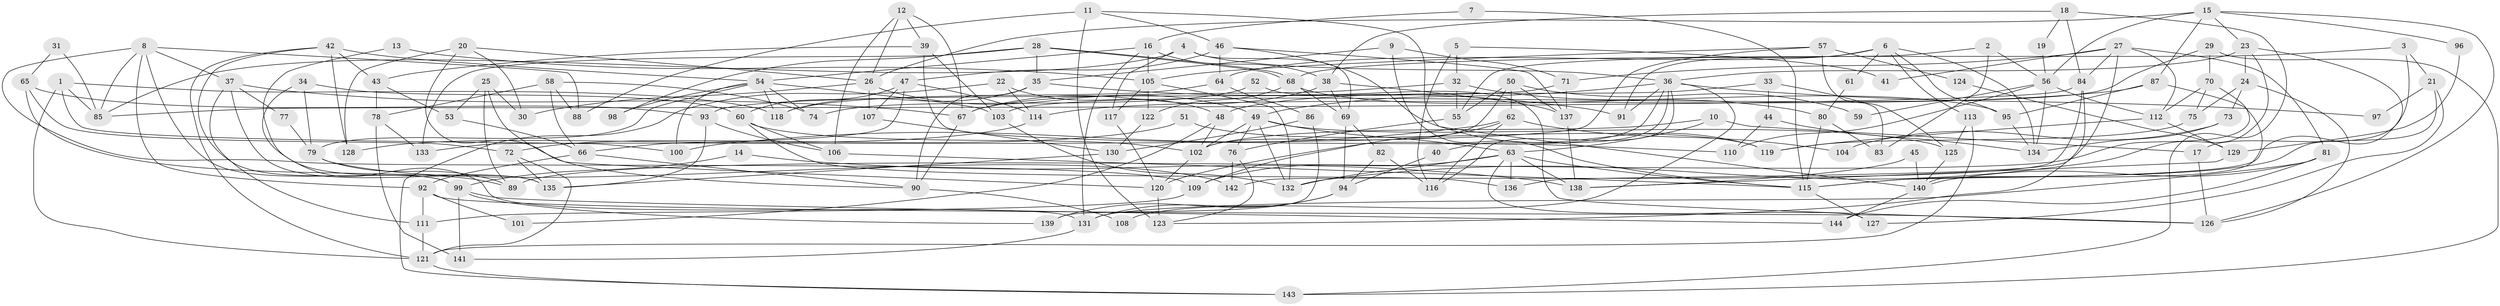 // Generated by graph-tools (version 1.1) at 2025/14/03/09/25 04:14:52]
// undirected, 144 vertices, 288 edges
graph export_dot {
graph [start="1"]
  node [color=gray90,style=filled];
  1;
  2;
  3;
  4;
  5;
  6;
  7;
  8;
  9;
  10;
  11;
  12;
  13;
  14;
  15;
  16;
  17;
  18;
  19;
  20;
  21;
  22;
  23;
  24;
  25;
  26;
  27;
  28;
  29;
  30;
  31;
  32;
  33;
  34;
  35;
  36;
  37;
  38;
  39;
  40;
  41;
  42;
  43;
  44;
  45;
  46;
  47;
  48;
  49;
  50;
  51;
  52;
  53;
  54;
  55;
  56;
  57;
  58;
  59;
  60;
  61;
  62;
  63;
  64;
  65;
  66;
  67;
  68;
  69;
  70;
  71;
  72;
  73;
  74;
  75;
  76;
  77;
  78;
  79;
  80;
  81;
  82;
  83;
  84;
  85;
  86;
  87;
  88;
  89;
  90;
  91;
  92;
  93;
  94;
  95;
  96;
  97;
  98;
  99;
  100;
  101;
  102;
  103;
  104;
  105;
  106;
  107;
  108;
  109;
  110;
  111;
  112;
  113;
  114;
  115;
  116;
  117;
  118;
  119;
  120;
  121;
  122;
  123;
  124;
  125;
  126;
  127;
  128;
  129;
  130;
  131;
  132;
  133;
  134;
  135;
  136;
  137;
  138;
  139;
  140;
  141;
  142;
  143;
  144;
  1 -- 118;
  1 -- 85;
  1 -- 100;
  1 -- 121;
  2 -- 83;
  2 -- 56;
  2 -- 55;
  3 -- 68;
  3 -- 21;
  3 -- 17;
  4 -- 85;
  4 -- 36;
  4 -- 69;
  4 -- 117;
  5 -- 32;
  5 -- 116;
  5 -- 41;
  6 -- 113;
  6 -- 95;
  6 -- 61;
  6 -- 64;
  6 -- 91;
  6 -- 134;
  7 -- 115;
  7 -- 16;
  8 -- 92;
  8 -- 99;
  8 -- 37;
  8 -- 85;
  8 -- 88;
  8 -- 109;
  9 -- 115;
  9 -- 35;
  9 -- 71;
  10 -- 17;
  10 -- 102;
  10 -- 63;
  11 -- 140;
  11 -- 88;
  11 -- 46;
  11 -- 123;
  12 -- 67;
  12 -- 26;
  12 -- 39;
  12 -- 106;
  13 -- 105;
  13 -- 135;
  14 -- 138;
  14 -- 99;
  15 -- 26;
  15 -- 23;
  15 -- 56;
  15 -- 87;
  15 -- 96;
  15 -- 126;
  16 -- 38;
  16 -- 131;
  16 -- 54;
  16 -- 105;
  17 -- 126;
  18 -- 38;
  18 -- 84;
  18 -- 19;
  18 -- 143;
  19 -- 56;
  20 -- 26;
  20 -- 120;
  20 -- 30;
  20 -- 128;
  21 -- 115;
  21 -- 127;
  21 -- 97;
  22 -- 143;
  22 -- 114;
  22 -- 48;
  23 -- 132;
  23 -- 115;
  23 -- 24;
  23 -- 36;
  24 -- 126;
  24 -- 73;
  24 -- 75;
  25 -- 30;
  25 -- 89;
  25 -- 53;
  25 -- 90;
  26 -- 49;
  26 -- 107;
  26 -- 30;
  27 -- 136;
  27 -- 81;
  27 -- 41;
  27 -- 71;
  27 -- 84;
  27 -- 112;
  28 -- 35;
  28 -- 68;
  28 -- 68;
  28 -- 98;
  28 -- 133;
  29 -- 143;
  29 -- 70;
  29 -- 103;
  31 -- 65;
  31 -- 85;
  32 -- 67;
  32 -- 55;
  32 -- 80;
  33 -- 48;
  33 -- 44;
  33 -- 83;
  34 -- 60;
  34 -- 79;
  34 -- 131;
  35 -- 118;
  35 -- 91;
  35 -- 90;
  36 -- 120;
  36 -- 40;
  36 -- 49;
  36 -- 91;
  36 -- 97;
  36 -- 108;
  36 -- 116;
  37 -- 67;
  37 -- 77;
  37 -- 111;
  37 -- 135;
  38 -- 69;
  38 -- 137;
  38 -- 67;
  39 -- 103;
  39 -- 43;
  39 -- 110;
  40 -- 94;
  42 -- 121;
  42 -- 54;
  42 -- 43;
  42 -- 99;
  42 -- 128;
  43 -- 53;
  43 -- 78;
  44 -- 134;
  44 -- 110;
  45 -- 138;
  45 -- 140;
  46 -- 137;
  46 -- 47;
  46 -- 64;
  46 -- 119;
  47 -- 66;
  47 -- 60;
  47 -- 107;
  47 -- 114;
  48 -- 102;
  48 -- 101;
  49 -- 76;
  49 -- 63;
  49 -- 102;
  49 -- 125;
  49 -- 132;
  50 -- 102;
  50 -- 62;
  50 -- 55;
  50 -- 59;
  50 -- 137;
  51 -- 119;
  51 -- 72;
  52 -- 74;
  52 -- 126;
  53 -- 66;
  54 -- 103;
  54 -- 74;
  54 -- 79;
  54 -- 98;
  54 -- 100;
  54 -- 118;
  55 -- 76;
  56 -- 134;
  56 -- 59;
  56 -- 110;
  56 -- 112;
  57 -- 125;
  57 -- 105;
  57 -- 124;
  57 -- 133;
  58 -- 78;
  58 -- 66;
  58 -- 74;
  58 -- 88;
  60 -- 102;
  60 -- 106;
  60 -- 136;
  61 -- 80;
  62 -- 100;
  62 -- 109;
  62 -- 104;
  62 -- 116;
  63 -- 109;
  63 -- 115;
  63 -- 127;
  63 -- 132;
  63 -- 136;
  63 -- 138;
  64 -- 86;
  64 -- 118;
  65 -- 72;
  65 -- 93;
  65 -- 89;
  66 -- 90;
  66 -- 92;
  67 -- 90;
  68 -- 69;
  68 -- 95;
  68 -- 122;
  69 -- 94;
  69 -- 82;
  70 -- 112;
  70 -- 75;
  70 -- 89;
  71 -- 93;
  71 -- 137;
  72 -- 135;
  72 -- 121;
  73 -- 134;
  73 -- 104;
  75 -- 119;
  76 -- 123;
  76 -- 142;
  77 -- 79;
  78 -- 133;
  78 -- 141;
  79 -- 89;
  79 -- 142;
  80 -- 115;
  80 -- 83;
  81 -- 144;
  81 -- 131;
  81 -- 140;
  82 -- 116;
  82 -- 94;
  84 -- 142;
  84 -- 85;
  84 -- 123;
  86 -- 130;
  86 -- 139;
  87 -- 114;
  87 -- 95;
  87 -- 140;
  90 -- 108;
  92 -- 111;
  92 -- 101;
  92 -- 126;
  93 -- 106;
  93 -- 135;
  94 -- 139;
  94 -- 131;
  95 -- 134;
  96 -- 129;
  99 -- 141;
  99 -- 139;
  99 -- 144;
  102 -- 120;
  103 -- 132;
  105 -- 132;
  105 -- 117;
  105 -- 122;
  106 -- 115;
  107 -- 130;
  109 -- 111;
  111 -- 121;
  112 -- 119;
  112 -- 129;
  113 -- 125;
  113 -- 121;
  114 -- 128;
  115 -- 127;
  117 -- 120;
  120 -- 123;
  121 -- 143;
  122 -- 130;
  124 -- 129;
  125 -- 140;
  129 -- 138;
  130 -- 135;
  131 -- 141;
  137 -- 138;
  140 -- 144;
}
